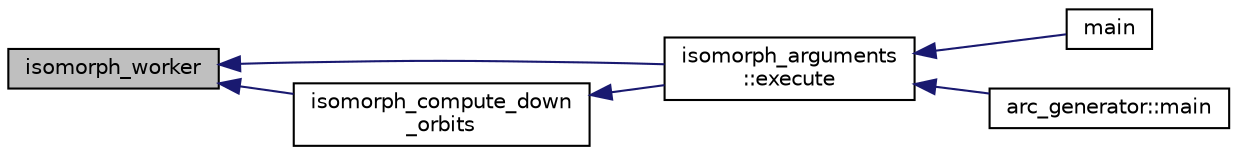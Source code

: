 digraph "isomorph_worker"
{
  edge [fontname="Helvetica",fontsize="10",labelfontname="Helvetica",labelfontsize="10"];
  node [fontname="Helvetica",fontsize="10",shape=record];
  rankdir="LR";
  Node8771 [label="isomorph_worker",height=0.2,width=0.4,color="black", fillcolor="grey75", style="filled", fontcolor="black"];
  Node8771 -> Node8772 [dir="back",color="midnightblue",fontsize="10",style="solid",fontname="Helvetica"];
  Node8772 [label="isomorph_arguments\l::execute",height=0.2,width=0.4,color="black", fillcolor="white", style="filled",URL="$d5/de4/classisomorph__arguments.html#aa85e472d14906abdd5672dc66027583e"];
  Node8772 -> Node8773 [dir="back",color="midnightblue",fontsize="10",style="solid",fontname="Helvetica"];
  Node8773 [label="main",height=0.2,width=0.4,color="black", fillcolor="white", style="filled",URL="$d1/d5e/blt__main_8_c.html#a217dbf8b442f20279ea00b898af96f52"];
  Node8772 -> Node8774 [dir="back",color="midnightblue",fontsize="10",style="solid",fontname="Helvetica"];
  Node8774 [label="arc_generator::main",height=0.2,width=0.4,color="black", fillcolor="white", style="filled",URL="$d4/d21/classarc__generator.html#ad80140b51b165dad1fe6ab232be7829a"];
  Node8771 -> Node8775 [dir="back",color="midnightblue",fontsize="10",style="solid",fontname="Helvetica"];
  Node8775 [label="isomorph_compute_down\l_orbits",height=0.2,width=0.4,color="black", fillcolor="white", style="filled",URL="$d4/d7e/isomorph__global_8_c.html#a3613cea19158edd30958c4edecd97d53"];
  Node8775 -> Node8772 [dir="back",color="midnightblue",fontsize="10",style="solid",fontname="Helvetica"];
}
